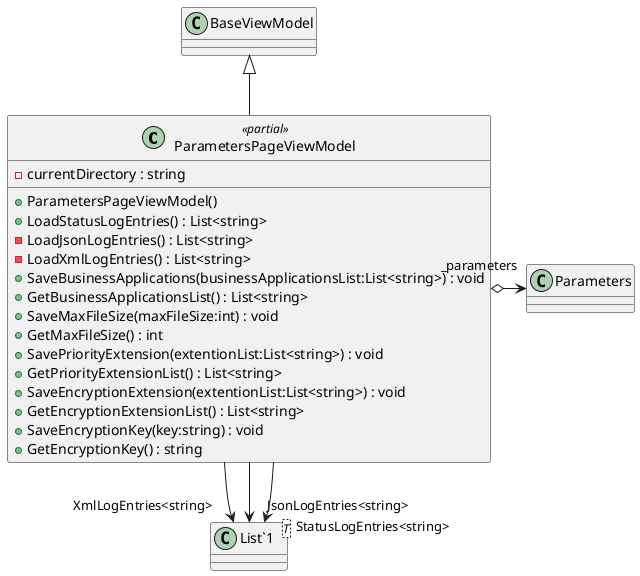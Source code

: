 @startuml
class ParametersPageViewModel <<partial>> {
    - currentDirectory : string
    + ParametersPageViewModel()
    + LoadStatusLogEntries() : List<string>
    - LoadJsonLogEntries() : List<string>
    - LoadXmlLogEntries() : List<string>
    + SaveBusinessApplications(businessApplicationsList:List<string>) : void
    + GetBusinessApplicationsList() : List<string>
    + SaveMaxFileSize(maxFileSize:int) : void
    + GetMaxFileSize() : int
    + SavePriorityExtension(extentionList:List<string>) : void
    + GetPriorityExtensionList() : List<string>
    + SaveEncryptionExtension(extentionList:List<string>) : void
    + GetEncryptionExtensionList() : List<string>
    + SaveEncryptionKey(key:string) : void
    + GetEncryptionKey() : string
}
class "List`1"<T> {
}
BaseViewModel <|-- ParametersPageViewModel
ParametersPageViewModel o-> "_parameters" Parameters
ParametersPageViewModel --> "XmlLogEntries<string>" "List`1"
ParametersPageViewModel --> "JsonLogEntries<string>" "List`1"
ParametersPageViewModel --> "StatusLogEntries<string>" "List`1"
@enduml
